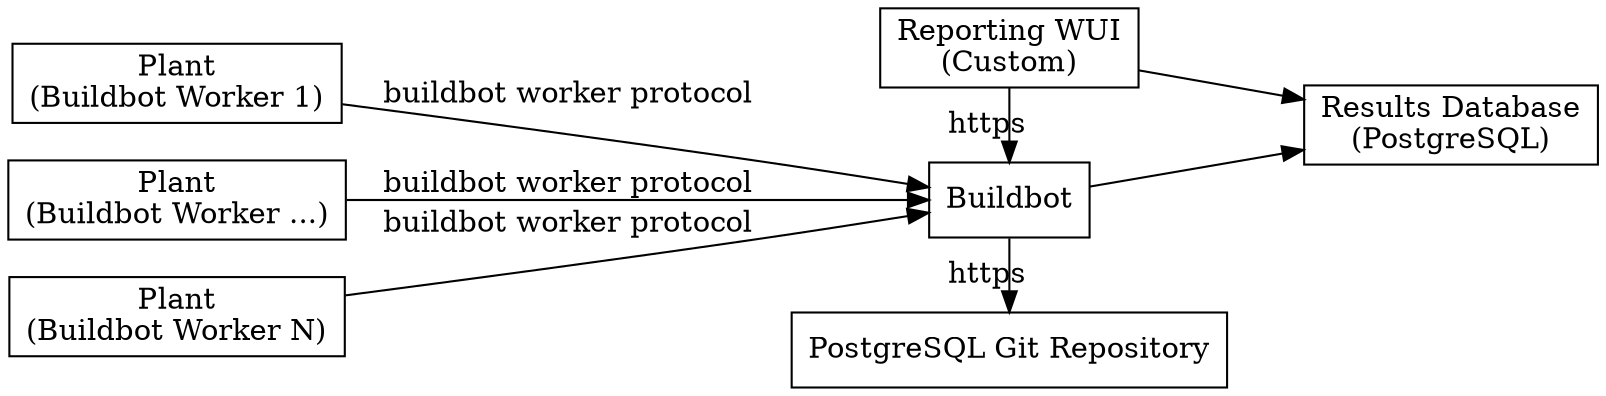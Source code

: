 digraph g {
    rankdir=LR;
    node [shape=box];
    graph [dpi=300];

    subgraph {
        Buildbot [label="Buildbot"];
        DB [label="Results Database\n(PostgreSQL)"];
        Repo [label="PostgreSQL Git Repository"];
        Worker1 [label="Plant\n(Buildbot Worker 1)"];
        Worker2 [label="Plant\n(Buildbot Worker ...)"];
        Worker3 [label="Plant\n(Buildbot Worker N)"];
        WUI [label="Reporting WUI\n(Custom)"];

        Worker1 -> Buildbot [label="buildbot worker protocol"];
        Worker2 -> Buildbot [label="buildbot worker protocol"];
        Worker3 -> Buildbot [label="buildbot worker protocol"];
        WUI -> Buildbot [label="https"];
        WUI -> DB;
        Buildbot -> DB;
        Buildbot -> Repo [label="https"];

        { rank = same; Worker1; Worker2; Worker3; }
        { rank = same; WUI; Buildbot; Repo }
    }
}
